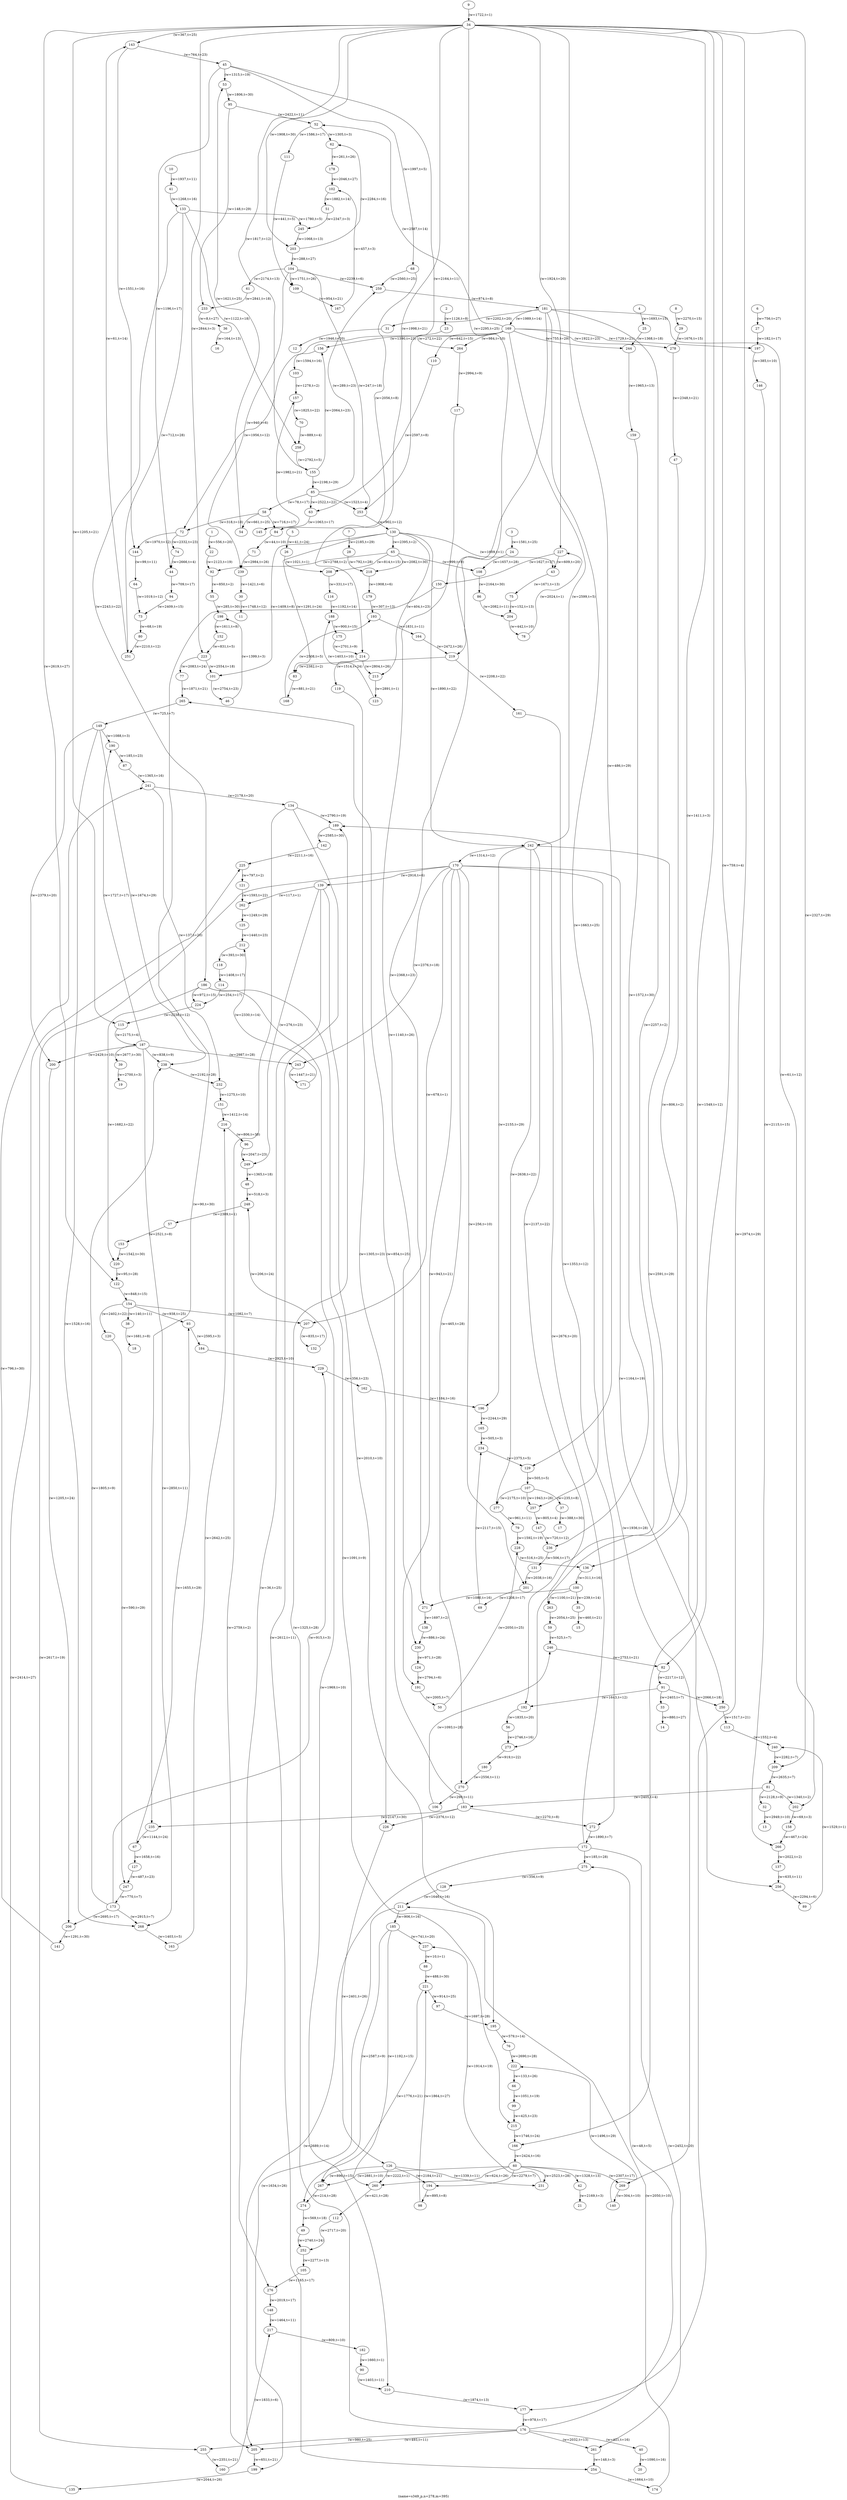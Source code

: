 digraph s349_p {
label="(name=s349_p,n=278,m=395)";
	1 -> 22 [label="(w=556,t=20)"];
	2 -> 23 [label="(w=1126,t=8)"];
	3 -> 24 [label="(w=1581,t=25)"];
	4 -> 25 [label="(w=1693,t=15)"];
	5 -> 26 [label="(w=41,t=24)"];
	6 -> 27 [label="(w=756,t=27)"];
	7 -> 28 [label="(w=2185,t=29)"];
	8 -> 29 [label="(w=2270,t=15)"];
	9 -> 34 [label="(w=1722,t=1)"];
	10 -> 41 [label="(w=1937,t=11)"];
	22 -> 92 [label="(w=2123,t=19)"];
	23 -> 264 [label="(w=272,t=22)"];
	24 -> 108 [label="(w=1657,t=28)"];
	25 -> 244 [label="(w=1368,t=18)"];
	26 -> 208 [label="(w=1021,t=1)"];
	27 -> 197 [label="(w=182,t=17)"];
	28 -> 218 [label="(w=792,t=28)"];
	29 -> 278 [label="(w=1676,t=15)"];
	30 -> 11 [label="(w=1748,t=12)"];
	31 -> 12 [label="(w=1946,t=20)"];
	32 -> 13 [label="(w=2949,t=10)"];
	33 -> 14 [label="(w=880,t=27)"];
	34 -> 82 [label="(w=759,t=4)"];
	34 -> 115 [label="(w=1205,t=21)"];
	34 -> 122 [label="(w=2619,t=27)"];
	34 -> 129 [label="(w=486,t=29)"];
	34 -> 136 [label="(w=1411,t=3)"];
	34 -> 143 [label="(w=367,t=25)"];
	34 -> 155 [label="(w=1817,t=12)"];
	34 -> 166 [label="(w=1549,t=12)"];
	34 -> 177 [label="(w=2974,t=29)"];
	34 -> 203 [label="(w=1908,t=30)"];
	34 -> 209 [label="(w=2327,t=29)"];
	34 -> 214 [label="(w=1998,t=21)"];
	34 -> 219 [label="(w=2295,t=25)"];
	34 -> 223 [label="(w=2844,t=3)"];
	34 -> 227 [label="(w=1924,t=20)"];
	35 -> 15 [label="(w=460,t=21)"];
	36 -> 16 [label="(w=164,t=13)"];
	37 -> 17 [label="(w=388,t=30)"];
	38 -> 18 [label="(w=1681,t=8)"];
	39 -> 19 [label="(w=2700,t=3)"];
	40 -> 20 [label="(w=1090,t=16)"];
	41 -> 133 [label="(w=1268,t=16)"];
	42 -> 21 [label="(w=2169,t=3)"];
	43 -> 75 [label="(w=1671,t=13)"];
	44 -> 94 [label="(w=709,t=17)"];
	45 -> 44 [label="(w=1196,t=17)"];
	45 -> 53 [label="(w=1315,t=19)"];
	45 -> 68 [label="(w=1997,t=5)"];
	45 -> 253 [label="(w=2164,t=11)"];
	46 -> 198 [label="(w=1399,t=3)"];
	47 -> 273 [label="(w=806,t=2)"];
	48 -> 248 [label="(w=518,t=3)"];
	49 -> 252 [label="(w=2740,t=24)"];
	50 -> 228 [label="(w=2050,t=25)"];
	51 -> 245 [label="(w=2347,t=3)"];
	52 -> 62 [label="(w=1305,t=3)"];
	52 -> 111 [label="(w=1586,t=17)"];
	53 -> 95 [label="(w=1806,t=30)"];
	54 -> 53 [label="(w=1621,t=25)"];
	55 -> 198 [label="(w=285,t=30)"];
	56 -> 273 [label="(w=2746,t=16)"];
	57 -> 153 [label="(w=2521,t=8)"];
	58 -> 54 [label="(w=661,t=25)"];
	58 -> 72 [label="(w=318,t=18)"];
	58 -> 84 [label="(w=716,t=17)"];
	59 -> 246 [label="(w=525,t=7)"];
	60 -> 42 [label="(w=1328,t=13)"];
	60 -> 194 [label="(w=2279,t=7)"];
	60 -> 231 [label="(w=2523,t=28)"];
	60 -> 260 [label="(w=624,t=26)"];
	60 -> 267 [label="(w=2881,t=10)"];
	60 -> 269 [label="(w=2307,t=17)"];
	61 -> 233 [label="(w=2841,t=18)"];
	62 -> 178 [label="(w=261,t=26)"];
	63 -> 145 [label="(w=1063,t=17)"];
	64 -> 73 [label="(w=1019,t=12)"];
	65 -> 92 [label="(w=2788,t=2)"];
	65 -> 108 [label="(w=999,t=9)"];
	65 -> 208 [label="(w=814,t=15)"];
	65 -> 218 [label="(w=2082,t=30)"];
	66 -> 99 [label="(w=1051,t=19)"];
	67 -> 93 [label="(w=1655,t=29)"];
	67 -> 127 [label="(w=1658,t=16)"];
	68 -> 84 [label="(w=2056,t=8)"];
	68 -> 259 [label="(w=2560,t=25)"];
	69 -> 234 [label="(w=2117,t=15)"];
	70 -> 258 [label="(w=889,t=4)"];
	71 -> 239 [label="(w=2984,t=26)"];
	72 -> 74 [label="(w=2332,t=23)"];
	72 -> 144 [label="(w=1970,t=12)"];
	73 -> 80 [label="(w=68,t=19)"];
	74 -> 44 [label="(w=2666,t=4)"];
	75 -> 204 [label="(w=152,t=13)"];
	76 -> 222 [label="(w=2690,t=28)"];
	77 -> 265 [label="(w=1871,t=21)"];
	78 -> 227 [label="(w=2024,t=1)"];
	79 -> 228 [label="(w=1592,t=19)"];
	80 -> 251 [label="(w=2210,t=12)"];
	81 -> 32 [label="(w=2128,t=9)"];
	81 -> 183 [label="(w=2405,t=4)"];
	81 -> 202 [label="(w=1340,t=2)"];
	82 -> 91 [label="(w=2217,t=12)"];
	83 -> 168 [label="(w=881,t=21)"];
	84 -> 71 [label="(w=44,t=10)"];
	85 -> 58 [label="(w=78,t=17)"];
	85 -> 63 [label="(w=2522,t=22)"];
	85 -> 253 [label="(w=1523,t=4)"];
	85 -> 259 [label="(w=289,t=23)"];
	86 -> 204 [label="(w=2082,t=11)"];
	87 -> 241 [label="(w=1365,t=16)"];
	88 -> 221 [label="(w=488,t=30)"];
	89 -> 240 [label="(w=1529,t=1)"];
	90 -> 210 [label="(w=1403,t=11)"];
	91 -> 33 [label="(w=2403,t=7)"];
	91 -> 192 [label="(w=1643,t=12)"];
	91 -> 250 [label="(w=2066,t=18)"];
	92 -> 55 [label="(w=850,t=2)"];
	93 -> 184 [label="(w=2595,t=3)"];
	94 -> 73 [label="(w=2409,t=15)"];
	95 -> 52 [label="(w=2422,t=11)"];
	95 -> 233 [label="(w=148,t=29)"];
	96 -> 249 [label="(w=2047,t=23)"];
	97 -> 195 [label="(w=1697,t=28)"];
	98 -> 221 [label="(w=1864,t=27)"];
	99 -> 215 [label="(w=425,t=23)"];
	100 -> 35 [label="(w=239,t=14)"];
	100 -> 263 [label="(w=1100,t=21)"];
	100 -> 271 [label="(w=1080,t=16)"];
	101 -> 46 [label="(w=2754,t=23)"];
	102 -> 51 [label="(w=1882,t=14)"];
	103 -> 157 [label="(w=1278,t=2)"];
	104 -> 61 [label="(w=2174,t=13)"];
	104 -> 109 [label="(w=1751,t=26)"];
	104 -> 239 [label="(w=940,t=6)"];
	104 -> 253 [label="(w=247,t=18)"];
	104 -> 259 [label="(w=2239,t=6)"];
	105 -> 276 [label="(w=1165,t=17)"];
	106 -> 246 [label="(w=1093,t=28)"];
	107 -> 37 [label="(w=235,t=8)"];
	107 -> 257 [label="(w=1943,t=26)"];
	107 -> 277 [label="(w=2175,t=10)"];
	108 -> 86 [label="(w=2164,t=30)"];
	109 -> 167 [label="(w=954,t=21)"];
	110 -> 63 [label="(w=2597,t=8)"];
	111 -> 109 [label="(w=441,t=5)"];
	112 -> 252 [label="(w=2717,t=20)"];
	113 -> 240 [label="(w=1552,t=4)"];
	114 -> 224 [label="(w=254,t=17)"];
	115 -> 187 [label="(w=2175,t=4)"];
	116 -> 188 [label="(w=1192,t=14)"];
	117 -> 230 [label="(w=1140,t=26)"];
	118 -> 114 [label="(w=1408,t=17)"];
	119 -> 226 [label="(w=1305,t=23)"];
	120 -> 247 [label="(w=590,t=29)"];
	121 -> 262 [label="(w=1593,t=22)"];
	122 -> 154 [label="(w=848,t=15)"];
	123 -> 188 [label="(w=1403,t=10)"];
	124 -> 191 [label="(w=2794,t=6)"];
	125 -> 212 [label="(w=1440,t=23)"];
	126 -> 194 [label="(w=2184,t=21)"];
	126 -> 231 [label="(w=1339,t=11)"];
	126 -> 260 [label="(w=2222,t=1)"];
	126 -> 267 [label="(w=896,t=15)"];
	127 -> 247 [label="(w=487,t=23)"];
	128 -> 211 [label="(w=1646,t=16)"];
	129 -> 107 [label="(w=505,t=5)"];
	130 -> 43 [label="(w=1609,t=1)"];
	130 -> 65 [label="(w=2395,t=2)"];
	130 -> 83 [label="(w=1291,t=24)"];
	130 -> 101 [label="(w=1409,t=8)"];
	130 -> 213 [label="(w=404,t=23)"];
	130 -> 242 [label="(w=1890,t=22)"];
	131 -> 201 [label="(w=2038,t=16)"];
	132 -> 248 [label="(w=206,t=24)"];
	133 -> 186 [label="(w=2243,t=22)"];
	133 -> 245 [label="(w=1780,t=5)"];
	133 -> 251 [label="(w=712,t=28)"];
	133 -> 258 [label="(w=1122,t=18)"];
	134 -> 189 [label="(w=2790,t=19)"];
	134 -> 205 [label="(w=2759,t=2)"];
	134 -> 254 [label="(w=2612,t=11)"];
	135 -> 225 [label="(w=2414,t=27)"];
	136 -> 100 [label="(w=311,t=16)"];
	137 -> 256 [label="(w=635,t=11)"];
	138 -> 230 [label="(w=886,t=24)"];
	139 -> 195 [label="(w=2010,t=10)"];
	139 -> 249 [label="(w=276,t=23)"];
	139 -> 262 [label="(w=117,t=1)"];
	139 -> 276 [label="(w=36,t=25)"];
	140 -> 222 [label="(w=1496,t=29)"];
	141 -> 241 [label="(w=796,t=30)"];
	142 -> 225 [label="(w=2211,t=16)"];
	143 -> 45 [label="(w=764,t=23)"];
	143 -> 144 [label="(w=1551,t=16)"];
	144 -> 64 [label="(w=99,t=11)"];
	145 -> 157 [label="(w=1982,t=21)"];
	146 -> 266 [label="(w=2115,t=15)"];
	147 -> 236 [label="(w=720,t=12)"];
	148 -> 217 [label="(w=1464,t=11)"];
	149 -> 190 [label="(w=1088,t=3)"];
	149 -> 200 [label="(w=2379,t=20)"];
	149 -> 238 [label="(w=1674,t=29)"];
	149 -> 268 [label="(w=1528,t=16)"];
	150 -> 235 [label="(w=90,t=30)"];
	151 -> 216 [label="(w=1412,t=14)"];
	152 -> 223 [label="(w=831,t=5)"];
	153 -> 220 [label="(w=1542,t=30)"];
	154 -> 38 [label="(w=140,t=11)"];
	154 -> 93 [label="(w=938,t=25)"];
	154 -> 120 [label="(w=2402,t=22)"];
	154 -> 207 [label="(w=1082,t=7)"];
	155 -> 85 [label="(w=2198,t=29)"];
	155 -> 156 [label="(w=2064,t=23)"];
	156 -> 103 [label="(w=1594,t=16)"];
	157 -> 70 [label="(w=1825,t=22)"];
	158 -> 266 [label="(w=467,t=24)"];
	159 -> 236 [label="(w=1572,t=30)"];
	160 -> 217 [label="(w=1833,t=6)"];
	161 -> 272 [label="(w=1353,t=12)"];
	162 -> 196 [label="(w=1184,t=16)"];
	163 -> 216 [label="(w=2642,t=25)"];
	164 -> 219 [label="(w=2472,t=26)"];
	165 -> 234 [label="(w=505,t=3)"];
	166 -> 60 [label="(w=2424,t=16)"];
	167 -> 102 [label="(w=457,t=3)"];
	168 -> 193 [label="(w=2508,t=5)"];
	169 -> 52 [label="(w=2587,t=14)"];
	169 -> 72 [label="(w=1956,t=12)"];
	169 -> 110 [label="(w=642,t=15)"];
	169 -> 156 [label="(w=1390,t=23)"];
	169 -> 197 [label="(w=1729,t=21)"];
	169 -> 242 [label="(w=2599,t=5)"];
	169 -> 244 [label="(w=755,t=29)"];
	169 -> 264 [label="(w=984,t=10)"];
	169 -> 278 [label="(w=1922,t=23)"];
	170 -> 139 [label="(w=2916,t=6)"];
	170 -> 191 [label="(w=943,t=21)"];
	170 -> 201 [label="(w=256,t=10)"];
	170 -> 207 [label="(w=678,t=1)"];
	170 -> 243 [label="(w=2376,t=18)"];
	170 -> 255 [label="(w=2617,t=19)"];
	170 -> 256 [label="(w=1164,t=19)"];
	170 -> 269 [label="(w=1936,t=28)"];
	170 -> 270 [label="(w=465,t=28)"];
	171 -> 212 [label="(w=2330,t=14)"];
	172 -> 189 [label="(w=2676,t=20)"];
	172 -> 205 [label="(w=2689,t=14)"];
	172 -> 261 [label="(w=2452,t=20)"];
	172 -> 275 [label="(w=185,t=28)"];
	173 -> 206 [label="(w=2695,t=17)"];
	173 -> 229 [label="(w=915,t=3)"];
	173 -> 238 [label="(w=1805,t=9)"];
	173 -> 268 [label="(w=2915,t=7)"];
	174 -> 211 [label="(w=2050,t=10)"];
	175 -> 214 [label="(w=2701,t=9)"];
	176 -> 40 [label="(w=421,t=16)"];
	176 -> 189 [label="(w=1325,t=28)"];
	176 -> 205 [label="(w=493,t=11)"];
	176 -> 255 [label="(w=980,t=25)"];
	176 -> 261 [label="(w=2032,t=13)"];
	176 -> 275 [label="(w=48,t=5)"];
	177 -> 176 [label="(w=978,t=17)"];
	178 -> 102 [label="(w=2046,t=27)"];
	179 -> 193 [label="(w=307,t=13)"];
	180 -> 270 [label="(w=2556,t=11)"];
	181 -> 31 [label="(w=2202,t=20)"];
	181 -> 169 [label="(w=1989,t=14)"];
	181 -> 192 [label="(w=2257,t=2)"];
	181 -> 202 [label="(w=61,t=12)"];
	181 -> 257 [label="(w=1663,t=25)"];
	181 -> 271 [label="(w=2368,t=23)"];
	182 -> 90 [label="(w=1660,t=1)"];
	183 -> 226 [label="(w=2376,t=12)"];
	183 -> 235 [label="(w=2147,t=30)"];
	183 -> 265 [label="(w=854,t=25)"];
	183 -> 272 [label="(w=2270,t=8)"];
	184 -> 229 [label="(w=2925,t=10)"];
	185 -> 237 [label="(w=741,t=20)"];
	185 -> 260 [label="(w=1192,t=15)"];
	185 -> 267 [label="(w=2587,t=9)"];
	186 -> 210 [label="(w=1969,t=10)"];
	186 -> 215 [label="(w=1091,t=9)"];
	186 -> 220 [label="(w=1682,t=22)"];
	186 -> 224 [label="(w=972,t=15)"];
	187 -> 39 [label="(w=2677,t=30)"];
	187 -> 190 [label="(w=1727,t=17)"];
	187 -> 200 [label="(w=2429,t=10)"];
	187 -> 238 [label="(w=838,t=9)"];
	187 -> 243 [label="(w=2987,t=28)"];
	187 -> 268 [label="(w=2850,t=11)"];
	188 -> 175 [label="(w=900,t=15)"];
	189 -> 142 [label="(w=2585,t=30)"];
	190 -> 87 [label="(w=185,t=23)"];
	191 -> 50 [label="(w=2005,t=7)"];
	192 -> 56 [label="(w=1835,t=20)"];
	193 -> 164 [label="(w=1831,t=11)"];
	194 -> 98 [label="(w=895,t=8)"];
	195 -> 76 [label="(w=579,t=14)"];
	196 -> 165 [label="(w=2244,t=29)"];
	197 -> 146 [label="(w=385,t=10)"];
	198 -> 152 [label="(w=1611,t=8)"];
	199 -> 135 [label="(w=2044,t=26)"];
	200 -> 206 [label="(w=1205,t=24)"];
	201 -> 69 [label="(w=1208,t=17)"];
	202 -> 158 [label="(w=69,t=3)"];
	203 -> 62 [label="(w=2284,t=16)"];
	203 -> 104 [label="(w=288,t=27)"];
	204 -> 78 [label="(w=442,t=10)"];
	205 -> 199 [label="(w=651,t=21)"];
	206 -> 141 [label="(w=1291,t=30)"];
	207 -> 132 [label="(w=835,t=17)"];
	208 -> 116 [label="(w=331,t=17)"];
	209 -> 81 [label="(w=2635,t=7)"];
	210 -> 177 [label="(w=1874,t=13)"];
	211 -> 185 [label="(w=906,t=16)"];
	211 -> 199 [label="(w=1634,t=26)"];
	212 -> 118 [label="(w=393,t=30)"];
	213 -> 123 [label="(w=2891,t=1)"];
	214 -> 119 [label="(w=1514,t=24)"];
	214 -> 213 [label="(w=2804,t=26)"];
	215 -> 166 [label="(w=1746,t=24)"];
	216 -> 96 [label="(w=806,t=30)"];
	217 -> 182 [label="(w=809,t=10)"];
	218 -> 179 [label="(w=1908,t=6)"];
	219 -> 83 [label="(w=2382,t=2)"];
	219 -> 161 [label="(w=2208,t=22)"];
	220 -> 122 [label="(w=95,t=28)"];
	221 -> 97 [label="(w=914,t=25)"];
	221 -> 274 [label="(w=1776,t=21)"];
	222 -> 66 [label="(w=133,t=26)"];
	223 -> 77 [label="(w=2083,t=24)"];
	223 -> 101 [label="(w=2554,t=18)"];
	224 -> 115 [label="(w=2238,t=12)"];
	225 -> 121 [label="(w=797,t=2)"];
	226 -> 126 [label="(w=2401,t=26)"];
	227 -> 43 [label="(w=609,t=20)"];
	227 -> 150 [label="(w=1627,t=27)"];
	228 -> 136 [label="(w=516,t=25)"];
	229 -> 162 [label="(w=356,t=23)"];
	230 -> 124 [label="(w=971,t=28)"];
	231 -> 237 [label="(w=1914,t=19)"];
	232 -> 151 [label="(w=1275,t=10)"];
	233 -> 36 [label="(w=8,t=27)"];
	234 -> 129 [label="(w=2375,t=5)"];
	235 -> 67 [label="(w=1144,t=24)"];
	236 -> 131 [label="(w=506,t=17)"];
	237 -> 88 [label="(w=10,t=1)"];
	238 -> 232 [label="(w=2192,t=28)"];
	239 -> 30 [label="(w=1421,t=6)"];
	240 -> 209 [label="(w=2282,t=7)"];
	241 -> 134 [label="(w=2178,t=20)"];
	241 -> 232 [label="(w=137,t=20)"];
	242 -> 170 [label="(w=1314,t=12)"];
	242 -> 196 [label="(w=2155,t=29)"];
	242 -> 250 [label="(w=2591,t=29)"];
	242 -> 263 [label="(w=2137,t=22)"];
	242 -> 277 [label="(w=2638,t=22)"];
	243 -> 171 [label="(w=1447,t=21)"];
	244 -> 159 [label="(w=1965,t=13)"];
	245 -> 203 [label="(w=1068,t=13)"];
	246 -> 82 [label="(w=2753,t=21)"];
	247 -> 173 [label="(w=770,t=7)"];
	248 -> 57 [label="(w=2309,t=1)"];
	249 -> 48 [label="(w=1365,t=18)"];
	250 -> 113 [label="(w=1517,t=21)"];
	251 -> 143 [label="(w=61,t=14)"];
	252 -> 105 [label="(w=2277,t=13)"];
	253 -> 130 [label="(w=902,t=12)"];
	254 -> 174 [label="(w=1664,t=10)"];
	255 -> 160 [label="(w=2351,t=21)"];
	256 -> 89 [label="(w=2294,t=6)"];
	257 -> 147 [label="(w=805,t=4)"];
	258 -> 155 [label="(w=2792,t=5)"];
	259 -> 181 [label="(w=874,t=8)"];
	260 -> 112 [label="(w=421,t=28)"];
	261 -> 254 [label="(w=148,t=3)"];
	262 -> 125 [label="(w=1249,t=29)"];
	263 -> 59 [label="(w=2054,t=25)"];
	264 -> 117 [label="(w=2994,t=9)"];
	265 -> 149 [label="(w=725,t=7)"];
	266 -> 137 [label="(w=2022,t=2)"];
	267 -> 274 [label="(w=214,t=28)"];
	268 -> 163 [label="(w=1403,t=5)"];
	269 -> 140 [label="(w=304,t=10)"];
	270 -> 106 [label="(w=290,t=11)"];
	271 -> 138 [label="(w=1697,t=2)"];
	272 -> 172 [label="(w=1890,t=7)"];
	273 -> 180 [label="(w=919,t=22)"];
	274 -> 49 [label="(w=569,t=18)"];
	275 -> 128 [label="(w=356,t=9)"];
	276 -> 148 [label="(w=2019,t=17)"];
	277 -> 79 [label="(w=961,t=11)"];
	278 -> 47 [label="(w=2348,t=21)"];
	1 [label="1"];
	2 [label="2"];
	3 [label="3"];
	4 [label="4"];
	5 [label="5"];
	6 [label="6"];
	7 [label="7"];
	8 [label="8"];
	9 [label="9"];
	10 [label="10"];
	11 [label="11"];
	12 [label="12"];
	13 [label="13"];
	14 [label="14"];
	15 [label="15"];
	16 [label="16"];
	17 [label="17"];
	18 [label="18"];
	19 [label="19"];
	20 [label="20"];
	21 [label="21"];
	22 [label="22"];
	23 [label="23"];
	24 [label="24"];
	25 [label="25"];
	26 [label="26"];
	27 [label="27"];
	28 [label="28"];
	29 [label="29"];
	30 [label="30"];
	31 [label="31"];
	32 [label="32"];
	33 [label="33"];
	34 [label="34"];
	35 [label="35"];
	36 [label="36"];
	37 [label="37"];
	38 [label="38"];
	39 [label="39"];
	40 [label="40"];
	41 [label="41"];
	42 [label="42"];
	43 [label="43"];
	44 [label="44"];
	45 [label="45"];
	46 [label="46"];
	47 [label="47"];
	48 [label="48"];
	49 [label="49"];
	50 [label="50"];
	51 [label="51"];
	52 [label="52"];
	53 [label="53"];
	54 [label="54"];
	55 [label="55"];
	56 [label="56"];
	57 [label="57"];
	58 [label="58"];
	59 [label="59"];
	60 [label="60"];
	61 [label="61"];
	62 [label="62"];
	63 [label="63"];
	64 [label="64"];
	65 [label="65"];
	66 [label="66"];
	67 [label="67"];
	68 [label="68"];
	69 [label="69"];
	70 [label="70"];
	71 [label="71"];
	72 [label="72"];
	73 [label="73"];
	74 [label="74"];
	75 [label="75"];
	76 [label="76"];
	77 [label="77"];
	78 [label="78"];
	79 [label="79"];
	80 [label="80"];
	81 [label="81"];
	82 [label="82"];
	83 [label="83"];
	84 [label="84"];
	85 [label="85"];
	86 [label="86"];
	87 [label="87"];
	88 [label="88"];
	89 [label="89"];
	90 [label="90"];
	91 [label="91"];
	92 [label="92"];
	93 [label="93"];
	94 [label="94"];
	95 [label="95"];
	96 [label="96"];
	97 [label="97"];
	98 [label="98"];
	99 [label="99"];
	100 [label="100"];
	101 [label="101"];
	102 [label="102"];
	103 [label="103"];
	104 [label="104"];
	105 [label="105"];
	106 [label="106"];
	107 [label="107"];
	108 [label="108"];
	109 [label="109"];
	110 [label="110"];
	111 [label="111"];
	112 [label="112"];
	113 [label="113"];
	114 [label="114"];
	115 [label="115"];
	116 [label="116"];
	117 [label="117"];
	118 [label="118"];
	119 [label="119"];
	120 [label="120"];
	121 [label="121"];
	122 [label="122"];
	123 [label="123"];
	124 [label="124"];
	125 [label="125"];
	126 [label="126"];
	127 [label="127"];
	128 [label="128"];
	129 [label="129"];
	130 [label="130"];
	131 [label="131"];
	132 [label="132"];
	133 [label="133"];
	134 [label="134"];
	135 [label="135"];
	136 [label="136"];
	137 [label="137"];
	138 [label="138"];
	139 [label="139"];
	140 [label="140"];
	141 [label="141"];
	142 [label="142"];
	143 [label="143"];
	144 [label="144"];
	145 [label="145"];
	146 [label="146"];
	147 [label="147"];
	148 [label="148"];
	149 [label="149"];
	150 [label="150"];
	151 [label="151"];
	152 [label="152"];
	153 [label="153"];
	154 [label="154"];
	155 [label="155"];
	156 [label="156"];
	157 [label="157"];
	158 [label="158"];
	159 [label="159"];
	160 [label="160"];
	161 [label="161"];
	162 [label="162"];
	163 [label="163"];
	164 [label="164"];
	165 [label="165"];
	166 [label="166"];
	167 [label="167"];
	168 [label="168"];
	169 [label="169"];
	170 [label="170"];
	171 [label="171"];
	172 [label="172"];
	173 [label="173"];
	174 [label="174"];
	175 [label="175"];
	176 [label="176"];
	177 [label="177"];
	178 [label="178"];
	179 [label="179"];
	180 [label="180"];
	181 [label="181"];
	182 [label="182"];
	183 [label="183"];
	184 [label="184"];
	185 [label="185"];
	186 [label="186"];
	187 [label="187"];
	188 [label="188"];
	189 [label="189"];
	190 [label="190"];
	191 [label="191"];
	192 [label="192"];
	193 [label="193"];
	194 [label="194"];
	195 [label="195"];
	196 [label="196"];
	197 [label="197"];
	198 [label="198"];
	199 [label="199"];
	200 [label="200"];
	201 [label="201"];
	202 [label="202"];
	203 [label="203"];
	204 [label="204"];
	205 [label="205"];
	206 [label="206"];
	207 [label="207"];
	208 [label="208"];
	209 [label="209"];
	210 [label="210"];
	211 [label="211"];
	212 [label="212"];
	213 [label="213"];
	214 [label="214"];
	215 [label="215"];
	216 [label="216"];
	217 [label="217"];
	218 [label="218"];
	219 [label="219"];
	220 [label="220"];
	221 [label="221"];
	222 [label="222"];
	223 [label="223"];
	224 [label="224"];
	225 [label="225"];
	226 [label="226"];
	227 [label="227"];
	228 [label="228"];
	229 [label="229"];
	230 [label="230"];
	231 [label="231"];
	232 [label="232"];
	233 [label="233"];
	234 [label="234"];
	235 [label="235"];
	236 [label="236"];
	237 [label="237"];
	238 [label="238"];
	239 [label="239"];
	240 [label="240"];
	241 [label="241"];
	242 [label="242"];
	243 [label="243"];
	244 [label="244"];
	245 [label="245"];
	246 [label="246"];
	247 [label="247"];
	248 [label="248"];
	249 [label="249"];
	250 [label="250"];
	251 [label="251"];
	252 [label="252"];
	253 [label="253"];
	254 [label="254"];
	255 [label="255"];
	256 [label="256"];
	257 [label="257"];
	258 [label="258"];
	259 [label="259"];
	260 [label="260"];
	261 [label="261"];
	262 [label="262"];
	263 [label="263"];
	264 [label="264"];
	265 [label="265"];
	266 [label="266"];
	267 [label="267"];
	268 [label="268"];
	269 [label="269"];
	270 [label="270"];
	271 [label="271"];
	272 [label="272"];
	273 [label="273"];
	274 [label="274"];
	275 [label="275"];
	276 [label="276"];
	277 [label="277"];
	278 [label="278"];
}
